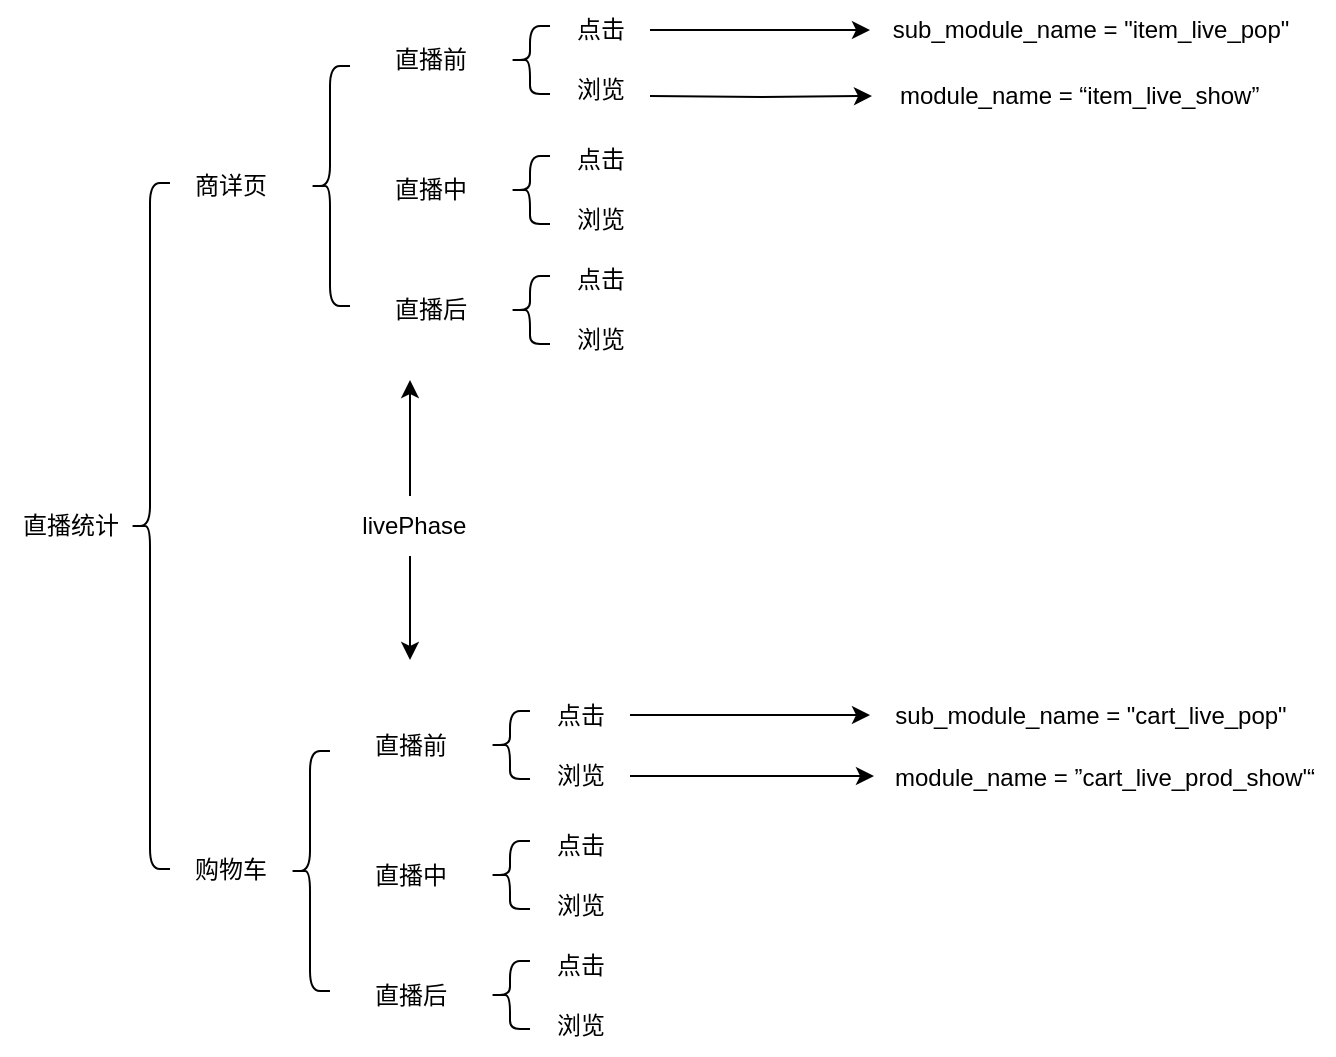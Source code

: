 <mxfile version="23.1.6" type="github">
  <diagram name="第 1 页" id="12pN7nvFMV3CSqC9KXBT">
    <mxGraphModel dx="1432" dy="786" grid="1" gridSize="10" guides="1" tooltips="1" connect="1" arrows="1" fold="1" page="1" pageScale="1" pageWidth="827" pageHeight="1169" math="0" shadow="0">
      <root>
        <mxCell id="0" />
        <mxCell id="1" parent="0" />
        <mxCell id="5wbSROHbByNa8Dej2azw-1" value="直播统计" style="text;html=1;align=center;verticalAlign=middle;resizable=0;points=[];autosize=1;strokeColor=none;fillColor=none;" vertex="1" parent="1">
          <mxGeometry x="35" y="788" width="70" height="30" as="geometry" />
        </mxCell>
        <mxCell id="5wbSROHbByNa8Dej2azw-2" value="" style="shape=curlyBracket;whiteSpace=wrap;html=1;rounded=1;labelPosition=left;verticalLabelPosition=middle;align=right;verticalAlign=middle;" vertex="1" parent="1">
          <mxGeometry x="100" y="631.5" width="20" height="343" as="geometry" />
        </mxCell>
        <mxCell id="5wbSROHbByNa8Dej2azw-4" value="商详页" style="text;html=1;align=center;verticalAlign=middle;resizable=0;points=[];autosize=1;strokeColor=none;fillColor=none;" vertex="1" parent="1">
          <mxGeometry x="120" y="618" width="60" height="30" as="geometry" />
        </mxCell>
        <mxCell id="5wbSROHbByNa8Dej2azw-5" value="购物车" style="text;html=1;align=center;verticalAlign=middle;resizable=0;points=[];autosize=1;strokeColor=none;fillColor=none;" vertex="1" parent="1">
          <mxGeometry x="120" y="960" width="60" height="30" as="geometry" />
        </mxCell>
        <mxCell id="5wbSROHbByNa8Dej2azw-6" value="" style="shape=curlyBracket;whiteSpace=wrap;html=1;rounded=1;labelPosition=left;verticalLabelPosition=middle;align=right;verticalAlign=middle;" vertex="1" parent="1">
          <mxGeometry x="190" y="573" width="20" height="120" as="geometry" />
        </mxCell>
        <mxCell id="5wbSROHbByNa8Dej2azw-8" value="直播前" style="text;html=1;align=center;verticalAlign=middle;resizable=0;points=[];autosize=1;strokeColor=none;fillColor=none;" vertex="1" parent="1">
          <mxGeometry x="220" y="555" width="60" height="30" as="geometry" />
        </mxCell>
        <mxCell id="5wbSROHbByNa8Dej2azw-9" value="直播中" style="text;html=1;align=center;verticalAlign=middle;resizable=0;points=[];autosize=1;strokeColor=none;fillColor=none;" vertex="1" parent="1">
          <mxGeometry x="220" y="620" width="60" height="30" as="geometry" />
        </mxCell>
        <mxCell id="5wbSROHbByNa8Dej2azw-10" value="直播后" style="text;html=1;align=center;verticalAlign=middle;resizable=0;points=[];autosize=1;strokeColor=none;fillColor=none;" vertex="1" parent="1">
          <mxGeometry x="220" y="680" width="60" height="30" as="geometry" />
        </mxCell>
        <mxCell id="5wbSROHbByNa8Dej2azw-16" value="" style="shape=curlyBracket;whiteSpace=wrap;html=1;rounded=1;labelPosition=left;verticalLabelPosition=middle;align=right;verticalAlign=middle;" vertex="1" parent="1">
          <mxGeometry x="290" y="553" width="20" height="34" as="geometry" />
        </mxCell>
        <mxCell id="5wbSROHbByNa8Dej2azw-54" value="" style="edgeStyle=orthogonalEdgeStyle;rounded=0;orthogonalLoop=1;jettySize=auto;html=1;" edge="1" parent="1" source="5wbSROHbByNa8Dej2azw-17" target="5wbSROHbByNa8Dej2azw-53">
          <mxGeometry relative="1" as="geometry" />
        </mxCell>
        <mxCell id="5wbSROHbByNa8Dej2azw-17" value="点击" style="text;html=1;align=center;verticalAlign=middle;resizable=0;points=[];autosize=1;strokeColor=none;fillColor=none;" vertex="1" parent="1">
          <mxGeometry x="310" y="540" width="50" height="30" as="geometry" />
        </mxCell>
        <mxCell id="5wbSROHbByNa8Dej2azw-18" value="浏览" style="text;html=1;align=center;verticalAlign=middle;resizable=0;points=[];autosize=1;strokeColor=none;fillColor=none;" vertex="1" parent="1">
          <mxGeometry x="310" y="570" width="50" height="30" as="geometry" />
        </mxCell>
        <mxCell id="5wbSROHbByNa8Dej2azw-34" value="" style="shape=curlyBracket;whiteSpace=wrap;html=1;rounded=1;labelPosition=left;verticalLabelPosition=middle;align=right;verticalAlign=middle;" vertex="1" parent="1">
          <mxGeometry x="290" y="618" width="20" height="34" as="geometry" />
        </mxCell>
        <mxCell id="5wbSROHbByNa8Dej2azw-35" value="点击" style="text;html=1;align=center;verticalAlign=middle;resizable=0;points=[];autosize=1;strokeColor=none;fillColor=none;" vertex="1" parent="1">
          <mxGeometry x="310" y="605" width="50" height="30" as="geometry" />
        </mxCell>
        <mxCell id="5wbSROHbByNa8Dej2azw-36" value="浏览" style="text;html=1;align=center;verticalAlign=middle;resizable=0;points=[];autosize=1;strokeColor=none;fillColor=none;" vertex="1" parent="1">
          <mxGeometry x="310" y="635" width="50" height="30" as="geometry" />
        </mxCell>
        <mxCell id="5wbSROHbByNa8Dej2azw-37" value="" style="shape=curlyBracket;whiteSpace=wrap;html=1;rounded=1;labelPosition=left;verticalLabelPosition=middle;align=right;verticalAlign=middle;" vertex="1" parent="1">
          <mxGeometry x="290" y="678" width="20" height="34" as="geometry" />
        </mxCell>
        <mxCell id="5wbSROHbByNa8Dej2azw-38" value="点击" style="text;html=1;align=center;verticalAlign=middle;resizable=0;points=[];autosize=1;strokeColor=none;fillColor=none;" vertex="1" parent="1">
          <mxGeometry x="310" y="665" width="50" height="30" as="geometry" />
        </mxCell>
        <mxCell id="5wbSROHbByNa8Dej2azw-39" value="浏览" style="text;html=1;align=center;verticalAlign=middle;resizable=0;points=[];autosize=1;strokeColor=none;fillColor=none;" vertex="1" parent="1">
          <mxGeometry x="310" y="695" width="50" height="30" as="geometry" />
        </mxCell>
        <mxCell id="5wbSROHbByNa8Dej2azw-40" value="" style="shape=curlyBracket;whiteSpace=wrap;html=1;rounded=1;labelPosition=left;verticalLabelPosition=middle;align=right;verticalAlign=middle;" vertex="1" parent="1">
          <mxGeometry x="180" y="915.5" width="20" height="120" as="geometry" />
        </mxCell>
        <mxCell id="5wbSROHbByNa8Dej2azw-41" value="直播前" style="text;html=1;align=center;verticalAlign=middle;resizable=0;points=[];autosize=1;strokeColor=none;fillColor=none;" vertex="1" parent="1">
          <mxGeometry x="210" y="897.5" width="60" height="30" as="geometry" />
        </mxCell>
        <mxCell id="5wbSROHbByNa8Dej2azw-42" value="直播中" style="text;html=1;align=center;verticalAlign=middle;resizable=0;points=[];autosize=1;strokeColor=none;fillColor=none;" vertex="1" parent="1">
          <mxGeometry x="210" y="962.5" width="60" height="30" as="geometry" />
        </mxCell>
        <mxCell id="5wbSROHbByNa8Dej2azw-43" value="直播后" style="text;html=1;align=center;verticalAlign=middle;resizable=0;points=[];autosize=1;strokeColor=none;fillColor=none;" vertex="1" parent="1">
          <mxGeometry x="210" y="1022.5" width="60" height="30" as="geometry" />
        </mxCell>
        <mxCell id="5wbSROHbByNa8Dej2azw-44" value="" style="shape=curlyBracket;whiteSpace=wrap;html=1;rounded=1;labelPosition=left;verticalLabelPosition=middle;align=right;verticalAlign=middle;" vertex="1" parent="1">
          <mxGeometry x="280" y="895.5" width="20" height="34" as="geometry" />
        </mxCell>
        <mxCell id="5wbSROHbByNa8Dej2azw-56" value="" style="edgeStyle=orthogonalEdgeStyle;rounded=0;orthogonalLoop=1;jettySize=auto;html=1;" edge="1" parent="1" source="5wbSROHbByNa8Dej2azw-45" target="5wbSROHbByNa8Dej2azw-55">
          <mxGeometry relative="1" as="geometry" />
        </mxCell>
        <mxCell id="5wbSROHbByNa8Dej2azw-45" value="点击" style="text;html=1;align=center;verticalAlign=middle;resizable=0;points=[];autosize=1;strokeColor=none;fillColor=none;" vertex="1" parent="1">
          <mxGeometry x="300" y="882.5" width="50" height="30" as="geometry" />
        </mxCell>
        <mxCell id="5wbSROHbByNa8Dej2azw-46" value="浏览" style="text;html=1;align=center;verticalAlign=middle;resizable=0;points=[];autosize=1;strokeColor=none;fillColor=none;" vertex="1" parent="1">
          <mxGeometry x="300" y="912.5" width="50" height="30" as="geometry" />
        </mxCell>
        <mxCell id="5wbSROHbByNa8Dej2azw-47" value="" style="shape=curlyBracket;whiteSpace=wrap;html=1;rounded=1;labelPosition=left;verticalLabelPosition=middle;align=right;verticalAlign=middle;" vertex="1" parent="1">
          <mxGeometry x="280" y="960.5" width="20" height="34" as="geometry" />
        </mxCell>
        <mxCell id="5wbSROHbByNa8Dej2azw-48" value="点击" style="text;html=1;align=center;verticalAlign=middle;resizable=0;points=[];autosize=1;strokeColor=none;fillColor=none;" vertex="1" parent="1">
          <mxGeometry x="300" y="947.5" width="50" height="30" as="geometry" />
        </mxCell>
        <mxCell id="5wbSROHbByNa8Dej2azw-49" value="浏览" style="text;html=1;align=center;verticalAlign=middle;resizable=0;points=[];autosize=1;strokeColor=none;fillColor=none;" vertex="1" parent="1">
          <mxGeometry x="300" y="977.5" width="50" height="30" as="geometry" />
        </mxCell>
        <mxCell id="5wbSROHbByNa8Dej2azw-50" value="" style="shape=curlyBracket;whiteSpace=wrap;html=1;rounded=1;labelPosition=left;verticalLabelPosition=middle;align=right;verticalAlign=middle;" vertex="1" parent="1">
          <mxGeometry x="280" y="1020.5" width="20" height="34" as="geometry" />
        </mxCell>
        <mxCell id="5wbSROHbByNa8Dej2azw-51" value="点击" style="text;html=1;align=center;verticalAlign=middle;resizable=0;points=[];autosize=1;strokeColor=none;fillColor=none;" vertex="1" parent="1">
          <mxGeometry x="300" y="1007.5" width="50" height="30" as="geometry" />
        </mxCell>
        <mxCell id="5wbSROHbByNa8Dej2azw-52" value="浏览" style="text;html=1;align=center;verticalAlign=middle;resizable=0;points=[];autosize=1;strokeColor=none;fillColor=none;" vertex="1" parent="1">
          <mxGeometry x="300" y="1037.5" width="50" height="30" as="geometry" />
        </mxCell>
        <mxCell id="5wbSROHbByNa8Dej2azw-53" value="sub_module_name&amp;nbsp;=&amp;nbsp;&quot;item_live_pop&quot;" style="text;html=1;align=center;verticalAlign=middle;resizable=0;points=[];autosize=1;strokeColor=none;fillColor=none;" vertex="1" parent="1">
          <mxGeometry x="470" y="540" width="220" height="30" as="geometry" />
        </mxCell>
        <mxCell id="5wbSROHbByNa8Dej2azw-55" value="sub_module_name&amp;nbsp;=&amp;nbsp;&quot;cart_live_pop&quot;" style="text;html=1;align=center;verticalAlign=middle;resizable=0;points=[];autosize=1;strokeColor=none;fillColor=none;" vertex="1" parent="1">
          <mxGeometry x="470" y="882.5" width="220" height="30" as="geometry" />
        </mxCell>
        <mxCell id="5wbSROHbByNa8Dej2azw-60" value="" style="edgeStyle=orthogonalEdgeStyle;rounded=0;orthogonalLoop=1;jettySize=auto;html=1;" edge="1" target="5wbSROHbByNa8Dej2azw-61" parent="1">
          <mxGeometry relative="1" as="geometry">
            <mxPoint x="360" y="588" as="sourcePoint" />
          </mxGeometry>
        </mxCell>
        <mxCell id="5wbSROHbByNa8Dej2azw-61" value="module_name&amp;nbsp;= “item_live_show”&amp;nbsp;" style="text;html=1;align=center;verticalAlign=middle;resizable=0;points=[];autosize=1;strokeColor=none;fillColor=none;" vertex="1" parent="1">
          <mxGeometry x="471" y="573" width="210" height="30" as="geometry" />
        </mxCell>
        <mxCell id="5wbSROHbByNa8Dej2azw-62" value="" style="edgeStyle=orthogonalEdgeStyle;rounded=0;orthogonalLoop=1;jettySize=auto;html=1;" edge="1" target="5wbSROHbByNa8Dej2azw-63" parent="1">
          <mxGeometry relative="1" as="geometry">
            <mxPoint x="350" y="928" as="sourcePoint" />
          </mxGeometry>
        </mxCell>
        <mxCell id="5wbSROHbByNa8Dej2azw-63" value="module_name&amp;nbsp;= ”cart_live_prod_show&#39;“" style="text;html=1;align=center;verticalAlign=middle;resizable=0;points=[];autosize=1;strokeColor=none;fillColor=none;" vertex="1" parent="1">
          <mxGeometry x="472" y="913.5" width="230" height="30" as="geometry" />
        </mxCell>
        <mxCell id="5wbSROHbByNa8Dej2azw-66" style="edgeStyle=orthogonalEdgeStyle;rounded=0;orthogonalLoop=1;jettySize=auto;html=1;" edge="1" parent="1" source="5wbSROHbByNa8Dej2azw-65">
          <mxGeometry relative="1" as="geometry">
            <mxPoint x="240" y="730" as="targetPoint" />
          </mxGeometry>
        </mxCell>
        <mxCell id="5wbSROHbByNa8Dej2azw-67" style="edgeStyle=orthogonalEdgeStyle;rounded=0;orthogonalLoop=1;jettySize=auto;html=1;" edge="1" parent="1" source="5wbSROHbByNa8Dej2azw-65">
          <mxGeometry relative="1" as="geometry">
            <mxPoint x="240" y="870" as="targetPoint" />
          </mxGeometry>
        </mxCell>
        <mxCell id="5wbSROHbByNa8Dej2azw-65" value="&amp;nbsp;livePhase" style="text;html=1;align=center;verticalAlign=middle;resizable=0;points=[];autosize=1;strokeColor=none;fillColor=none;" vertex="1" parent="1">
          <mxGeometry x="200" y="788" width="80" height="30" as="geometry" />
        </mxCell>
      </root>
    </mxGraphModel>
  </diagram>
</mxfile>
